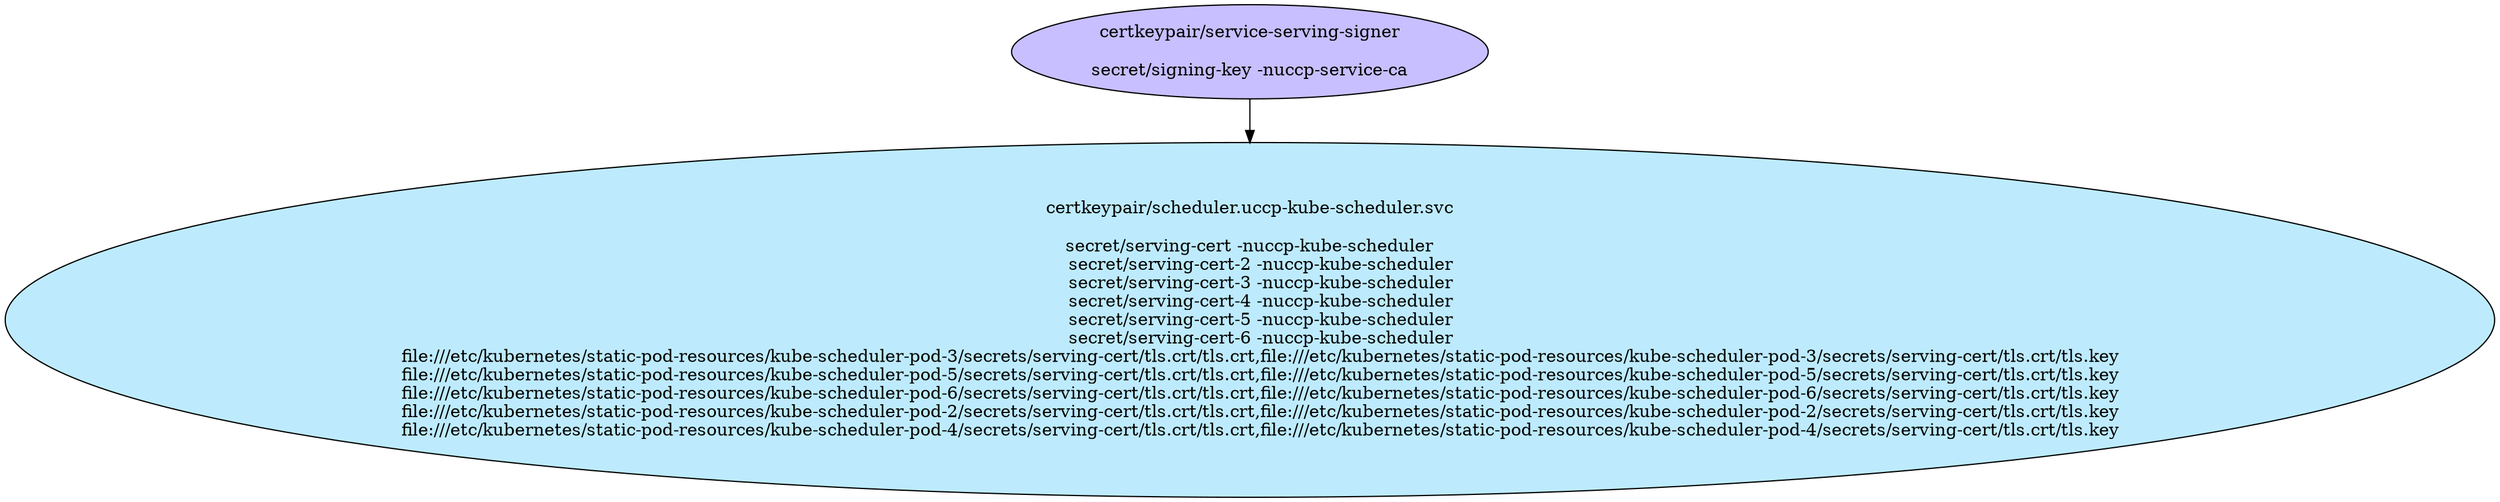 digraph "Local Certificate" {
  // Node definitions.
  1 [
    label="certkeypair/service-serving-signer\n\nsecret/signing-key -nuccp-service-ca\n"
    style=filled
    fillcolor="#c7bfff"
  ];
  12 [
    label="certkeypair/scheduler.uccp-kube-scheduler.svc\n\nsecret/serving-cert -nuccp-kube-scheduler\n    secret/serving-cert-2 -nuccp-kube-scheduler\n    secret/serving-cert-3 -nuccp-kube-scheduler\n    secret/serving-cert-4 -nuccp-kube-scheduler\n    secret/serving-cert-5 -nuccp-kube-scheduler\n    secret/serving-cert-6 -nuccp-kube-scheduler\n    file:///etc/kubernetes/static-pod-resources/kube-scheduler-pod-3/secrets/serving-cert/tls.crt/tls.crt,file:///etc/kubernetes/static-pod-resources/kube-scheduler-pod-3/secrets/serving-cert/tls.crt/tls.key\n    file:///etc/kubernetes/static-pod-resources/kube-scheduler-pod-5/secrets/serving-cert/tls.crt/tls.crt,file:///etc/kubernetes/static-pod-resources/kube-scheduler-pod-5/secrets/serving-cert/tls.crt/tls.key\n    file:///etc/kubernetes/static-pod-resources/kube-scheduler-pod-6/secrets/serving-cert/tls.crt/tls.crt,file:///etc/kubernetes/static-pod-resources/kube-scheduler-pod-6/secrets/serving-cert/tls.crt/tls.key\n    file:///etc/kubernetes/static-pod-resources/kube-scheduler-pod-2/secrets/serving-cert/tls.crt/tls.crt,file:///etc/kubernetes/static-pod-resources/kube-scheduler-pod-2/secrets/serving-cert/tls.crt/tls.key\n    file:///etc/kubernetes/static-pod-resources/kube-scheduler-pod-4/secrets/serving-cert/tls.crt/tls.crt,file:///etc/kubernetes/static-pod-resources/kube-scheduler-pod-4/secrets/serving-cert/tls.crt/tls.key\n"
    style=filled
    fillcolor="#bdebfd"
  ];

  // Edge definitions.
  1 -> 12;
}